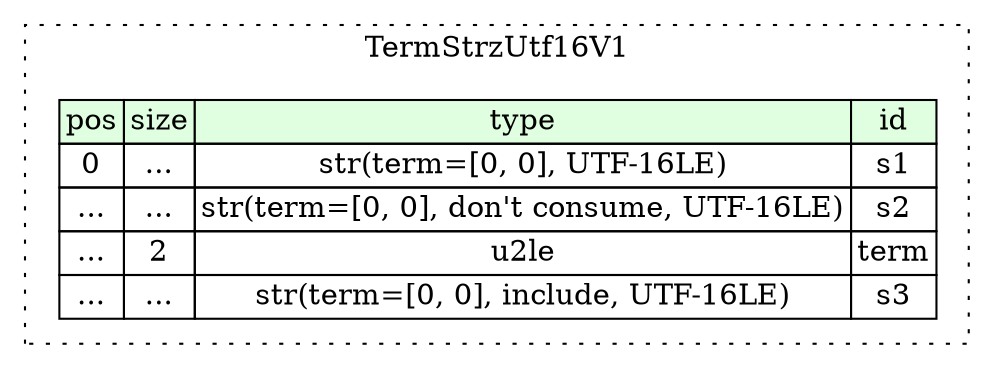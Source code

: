 digraph {
	rankdir=LR;
	node [shape=plaintext];
	subgraph cluster__term_strz_utf16_v1 {
		label="TermStrzUtf16V1";
		graph[style=dotted];

		term_strz_utf16_v1__seq [label=<<TABLE BORDER="0" CELLBORDER="1" CELLSPACING="0">
			<TR><TD BGCOLOR="#E0FFE0">pos</TD><TD BGCOLOR="#E0FFE0">size</TD><TD BGCOLOR="#E0FFE0">type</TD><TD BGCOLOR="#E0FFE0">id</TD></TR>
			<TR><TD PORT="s1_pos">0</TD><TD PORT="s1_size">...</TD><TD>str(term=[0, 0], UTF-16LE)</TD><TD PORT="s1_type">s1</TD></TR>
			<TR><TD PORT="s2_pos">...</TD><TD PORT="s2_size">...</TD><TD>str(term=[0, 0], don't consume, UTF-16LE)</TD><TD PORT="s2_type">s2</TD></TR>
			<TR><TD PORT="term_pos">...</TD><TD PORT="term_size">2</TD><TD>u2le</TD><TD PORT="term_type">term</TD></TR>
			<TR><TD PORT="s3_pos">...</TD><TD PORT="s3_size">...</TD><TD>str(term=[0, 0], include, UTF-16LE)</TD><TD PORT="s3_type">s3</TD></TR>
		</TABLE>>];
	}
}
